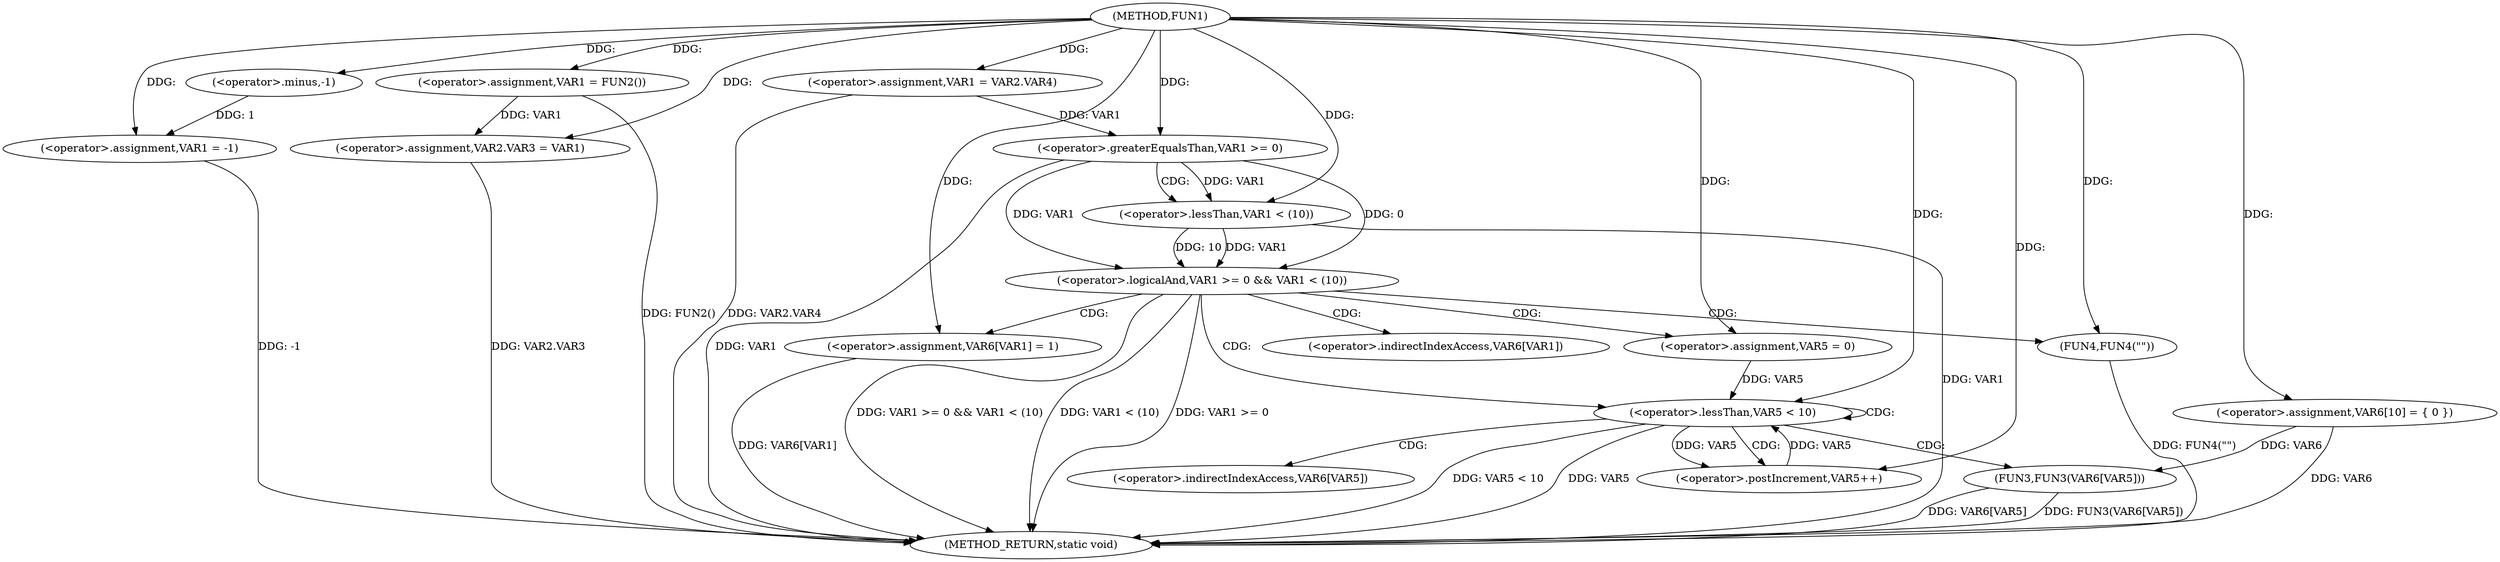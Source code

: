 digraph FUN1 {  
"1000100" [label = "(METHOD,FUN1)" ]
"1000160" [label = "(METHOD_RETURN,static void)" ]
"1000104" [label = "(<operator>.assignment,VAR1 = -1)" ]
"1000106" [label = "(<operator>.minus,-1)" ]
"1000108" [label = "(<operator>.assignment,VAR1 = FUN2())" ]
"1000111" [label = "(<operator>.assignment,VAR2.VAR3 = VAR1)" ]
"1000118" [label = "(<operator>.assignment,VAR1 = VAR2.VAR4)" ]
"1000126" [label = "(<operator>.assignment,VAR6[10] = { 0 })" ]
"1000129" [label = "(<operator>.logicalAnd,VAR1 >= 0 && VAR1 < (10))" ]
"1000130" [label = "(<operator>.greaterEqualsThan,VAR1 >= 0)" ]
"1000133" [label = "(<operator>.lessThan,VAR1 < (10))" ]
"1000137" [label = "(<operator>.assignment,VAR6[VAR1] = 1)" ]
"1000143" [label = "(<operator>.assignment,VAR5 = 0)" ]
"1000146" [label = "(<operator>.lessThan,VAR5 < 10)" ]
"1000149" [label = "(<operator>.postIncrement,VAR5++)" ]
"1000152" [label = "(FUN3,FUN3(VAR6[VAR5]))" ]
"1000158" [label = "(FUN4,FUN4(\"\"))" ]
"1000138" [label = "(<operator>.indirectIndexAccess,VAR6[VAR1])" ]
"1000153" [label = "(<operator>.indirectIndexAccess,VAR6[VAR5])" ]
  "1000152" -> "1000160"  [ label = "DDG: FUN3(VAR6[VAR5])"] 
  "1000137" -> "1000160"  [ label = "DDG: VAR6[VAR1]"] 
  "1000146" -> "1000160"  [ label = "DDG: VAR5 < 10"] 
  "1000130" -> "1000160"  [ label = "DDG: VAR1"] 
  "1000129" -> "1000160"  [ label = "DDG: VAR1 >= 0"] 
  "1000129" -> "1000160"  [ label = "DDG: VAR1 >= 0 && VAR1 < (10)"] 
  "1000158" -> "1000160"  [ label = "DDG: FUN4(\"\")"] 
  "1000133" -> "1000160"  [ label = "DDG: VAR1"] 
  "1000126" -> "1000160"  [ label = "DDG: VAR6"] 
  "1000152" -> "1000160"  [ label = "DDG: VAR6[VAR5]"] 
  "1000129" -> "1000160"  [ label = "DDG: VAR1 < (10)"] 
  "1000111" -> "1000160"  [ label = "DDG: VAR2.VAR3"] 
  "1000108" -> "1000160"  [ label = "DDG: FUN2()"] 
  "1000118" -> "1000160"  [ label = "DDG: VAR2.VAR4"] 
  "1000146" -> "1000160"  [ label = "DDG: VAR5"] 
  "1000104" -> "1000160"  [ label = "DDG: -1"] 
  "1000106" -> "1000104"  [ label = "DDG: 1"] 
  "1000100" -> "1000104"  [ label = "DDG: "] 
  "1000100" -> "1000106"  [ label = "DDG: "] 
  "1000100" -> "1000108"  [ label = "DDG: "] 
  "1000108" -> "1000111"  [ label = "DDG: VAR1"] 
  "1000100" -> "1000111"  [ label = "DDG: "] 
  "1000100" -> "1000118"  [ label = "DDG: "] 
  "1000100" -> "1000126"  [ label = "DDG: "] 
  "1000130" -> "1000129"  [ label = "DDG: VAR1"] 
  "1000130" -> "1000129"  [ label = "DDG: 0"] 
  "1000118" -> "1000130"  [ label = "DDG: VAR1"] 
  "1000100" -> "1000130"  [ label = "DDG: "] 
  "1000133" -> "1000129"  [ label = "DDG: VAR1"] 
  "1000133" -> "1000129"  [ label = "DDG: 10"] 
  "1000130" -> "1000133"  [ label = "DDG: VAR1"] 
  "1000100" -> "1000133"  [ label = "DDG: "] 
  "1000100" -> "1000137"  [ label = "DDG: "] 
  "1000100" -> "1000143"  [ label = "DDG: "] 
  "1000143" -> "1000146"  [ label = "DDG: VAR5"] 
  "1000149" -> "1000146"  [ label = "DDG: VAR5"] 
  "1000100" -> "1000146"  [ label = "DDG: "] 
  "1000146" -> "1000149"  [ label = "DDG: VAR5"] 
  "1000100" -> "1000149"  [ label = "DDG: "] 
  "1000126" -> "1000152"  [ label = "DDG: VAR6"] 
  "1000100" -> "1000158"  [ label = "DDG: "] 
  "1000129" -> "1000137"  [ label = "CDG: "] 
  "1000129" -> "1000146"  [ label = "CDG: "] 
  "1000129" -> "1000143"  [ label = "CDG: "] 
  "1000129" -> "1000138"  [ label = "CDG: "] 
  "1000129" -> "1000158"  [ label = "CDG: "] 
  "1000130" -> "1000133"  [ label = "CDG: "] 
  "1000146" -> "1000153"  [ label = "CDG: "] 
  "1000146" -> "1000152"  [ label = "CDG: "] 
  "1000146" -> "1000146"  [ label = "CDG: "] 
  "1000146" -> "1000149"  [ label = "CDG: "] 
}
